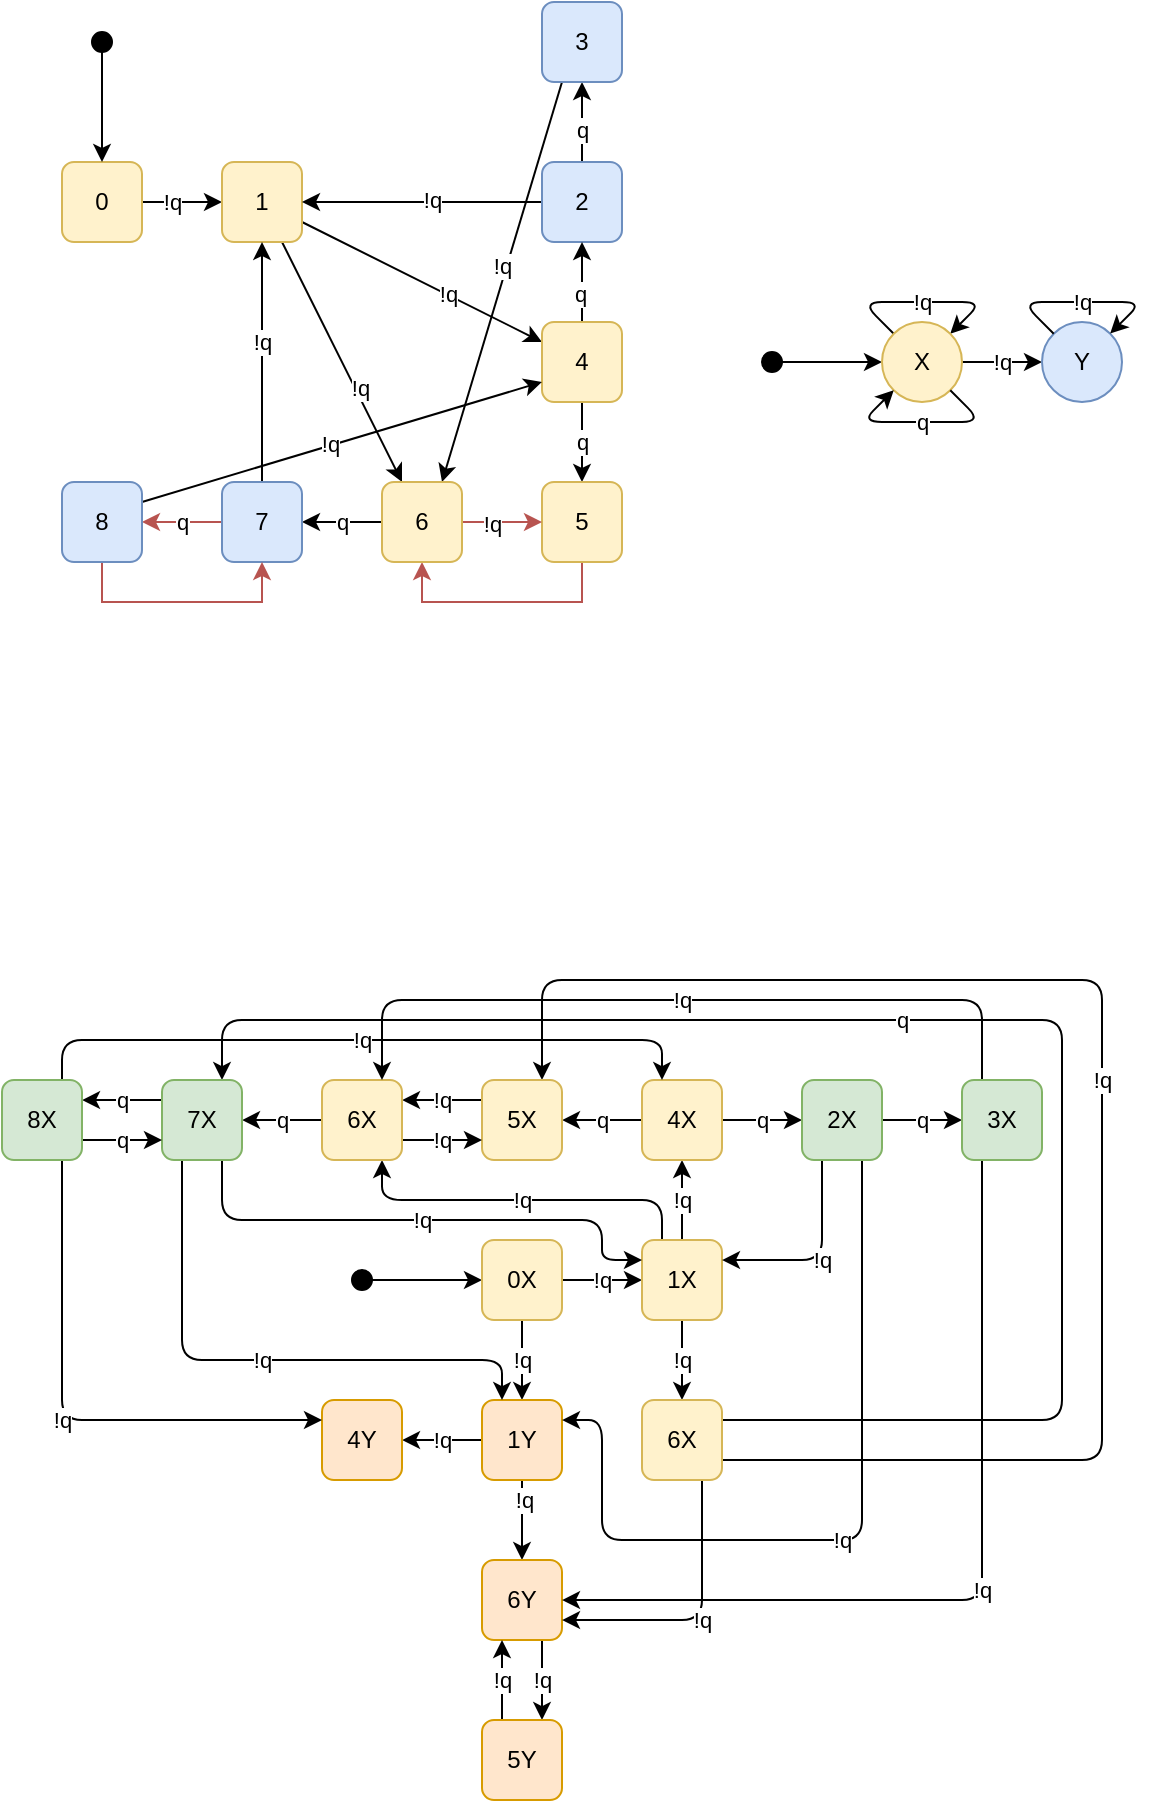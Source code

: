 <mxfile version="14.1.8" type="device"><diagram id="gNGc8Fbmpm9n7WK0tE6d" name="Page-1"><mxGraphModel dx="1422" dy="822" grid="1" gridSize="10" guides="1" tooltips="1" connect="1" arrows="1" fold="1" page="1" pageScale="1" pageWidth="827" pageHeight="1169" math="0" shadow="0"><root><mxCell id="0"/><mxCell id="1" parent="0"/><mxCell id="e2gB8dEQAPEOyFjBynUj-10" value="" style="edgeStyle=orthogonalEdgeStyle;rounded=0;orthogonalLoop=1;jettySize=auto;html=1;" edge="1" parent="1" source="e2gB8dEQAPEOyFjBynUj-1" target="e2gB8dEQAPEOyFjBynUj-2"><mxGeometry relative="1" as="geometry"/></mxCell><mxCell id="e2gB8dEQAPEOyFjBynUj-25" value="!q" style="edgeLabel;html=1;align=center;verticalAlign=middle;resizable=0;points=[];" vertex="1" connectable="0" parent="e2gB8dEQAPEOyFjBynUj-10"><mxGeometry x="-0.25" relative="1" as="geometry"><mxPoint as="offset"/></mxGeometry></mxCell><mxCell id="e2gB8dEQAPEOyFjBynUj-1" value="0" style="rounded=1;whiteSpace=wrap;html=1;fillColor=#fff2cc;strokeColor=#d6b656;" vertex="1" parent="1"><mxGeometry x="40" y="120" width="40" height="40" as="geometry"/></mxCell><mxCell id="e2gB8dEQAPEOyFjBynUj-20" style="edgeStyle=none;rounded=0;orthogonalLoop=1;jettySize=auto;html=1;exitX=0.75;exitY=1;exitDx=0;exitDy=0;entryX=0.25;entryY=0;entryDx=0;entryDy=0;" edge="1" parent="1" source="e2gB8dEQAPEOyFjBynUj-2" target="e2gB8dEQAPEOyFjBynUj-7"><mxGeometry relative="1" as="geometry"/></mxCell><mxCell id="e2gB8dEQAPEOyFjBynUj-33" value="!q" style="edgeLabel;html=1;align=center;verticalAlign=middle;resizable=0;points=[];" vertex="1" connectable="0" parent="e2gB8dEQAPEOyFjBynUj-20"><mxGeometry x="0.22" y="2" relative="1" as="geometry"><mxPoint as="offset"/></mxGeometry></mxCell><mxCell id="e2gB8dEQAPEOyFjBynUj-22" style="edgeStyle=none;rounded=0;orthogonalLoop=1;jettySize=auto;html=1;exitX=1;exitY=0.75;exitDx=0;exitDy=0;entryX=0;entryY=0.25;entryDx=0;entryDy=0;" edge="1" parent="1" source="e2gB8dEQAPEOyFjBynUj-2" target="e2gB8dEQAPEOyFjBynUj-5"><mxGeometry relative="1" as="geometry"/></mxCell><mxCell id="e2gB8dEQAPEOyFjBynUj-32" value="!q" style="edgeLabel;html=1;align=center;verticalAlign=middle;resizable=0;points=[];" vertex="1" connectable="0" parent="e2gB8dEQAPEOyFjBynUj-22"><mxGeometry x="0.204" relative="1" as="geometry"><mxPoint as="offset"/></mxGeometry></mxCell><mxCell id="e2gB8dEQAPEOyFjBynUj-2" value="1" style="rounded=1;whiteSpace=wrap;html=1;fillColor=#fff2cc;strokeColor=#d6b656;" vertex="1" parent="1"><mxGeometry x="120" y="120" width="40" height="40" as="geometry"/></mxCell><mxCell id="e2gB8dEQAPEOyFjBynUj-11" style="edgeStyle=orthogonalEdgeStyle;rounded=0;orthogonalLoop=1;jettySize=auto;html=1;exitX=0;exitY=0.5;exitDx=0;exitDy=0;" edge="1" parent="1" source="e2gB8dEQAPEOyFjBynUj-3" target="e2gB8dEQAPEOyFjBynUj-2"><mxGeometry relative="1" as="geometry"/></mxCell><mxCell id="e2gB8dEQAPEOyFjBynUj-26" value="!q" style="edgeLabel;html=1;align=center;verticalAlign=middle;resizable=0;points=[];" vertex="1" connectable="0" parent="e2gB8dEQAPEOyFjBynUj-11"><mxGeometry x="-0.077" y="-1" relative="1" as="geometry"><mxPoint as="offset"/></mxGeometry></mxCell><mxCell id="e2gB8dEQAPEOyFjBynUj-18" value="" style="edgeStyle=orthogonalEdgeStyle;rounded=0;orthogonalLoop=1;jettySize=auto;html=1;" edge="1" parent="1" source="e2gB8dEQAPEOyFjBynUj-3" target="e2gB8dEQAPEOyFjBynUj-4"><mxGeometry relative="1" as="geometry"/></mxCell><mxCell id="e2gB8dEQAPEOyFjBynUj-27" value="q" style="edgeLabel;html=1;align=center;verticalAlign=middle;resizable=0;points=[];" vertex="1" connectable="0" parent="e2gB8dEQAPEOyFjBynUj-18"><mxGeometry x="-0.21" relative="1" as="geometry"><mxPoint as="offset"/></mxGeometry></mxCell><mxCell id="e2gB8dEQAPEOyFjBynUj-3" value="2" style="rounded=1;whiteSpace=wrap;html=1;fillColor=#dae8fc;strokeColor=#6c8ebf;" vertex="1" parent="1"><mxGeometry x="280" y="120" width="40" height="40" as="geometry"/></mxCell><mxCell id="e2gB8dEQAPEOyFjBynUj-19" style="rounded=0;orthogonalLoop=1;jettySize=auto;html=1;exitX=0.25;exitY=1;exitDx=0;exitDy=0;entryX=0.75;entryY=0;entryDx=0;entryDy=0;" edge="1" parent="1" source="e2gB8dEQAPEOyFjBynUj-4" target="e2gB8dEQAPEOyFjBynUj-7"><mxGeometry relative="1" as="geometry"/></mxCell><mxCell id="e2gB8dEQAPEOyFjBynUj-36" value="!q" style="edgeLabel;html=1;align=center;verticalAlign=middle;resizable=0;points=[];" vertex="1" connectable="0" parent="e2gB8dEQAPEOyFjBynUj-19"><mxGeometry x="-0.07" y="-3" relative="1" as="geometry"><mxPoint as="offset"/></mxGeometry></mxCell><mxCell id="e2gB8dEQAPEOyFjBynUj-4" value="3" style="rounded=1;whiteSpace=wrap;html=1;fillColor=#dae8fc;strokeColor=#6c8ebf;" vertex="1" parent="1"><mxGeometry x="280" y="40" width="40" height="40" as="geometry"/></mxCell><mxCell id="e2gB8dEQAPEOyFjBynUj-12" value="" style="edgeStyle=orthogonalEdgeStyle;rounded=0;orthogonalLoop=1;jettySize=auto;html=1;" edge="1" parent="1" source="e2gB8dEQAPEOyFjBynUj-5" target="e2gB8dEQAPEOyFjBynUj-3"><mxGeometry relative="1" as="geometry"/></mxCell><mxCell id="e2gB8dEQAPEOyFjBynUj-28" value="q" style="edgeLabel;html=1;align=center;verticalAlign=middle;resizable=0;points=[];" vertex="1" connectable="0" parent="e2gB8dEQAPEOyFjBynUj-12"><mxGeometry x="-0.27" y="1" relative="1" as="geometry"><mxPoint as="offset"/></mxGeometry></mxCell><mxCell id="e2gB8dEQAPEOyFjBynUj-13" value="q" style="edgeStyle=orthogonalEdgeStyle;rounded=0;orthogonalLoop=1;jettySize=auto;html=1;" edge="1" parent="1" source="e2gB8dEQAPEOyFjBynUj-5" target="e2gB8dEQAPEOyFjBynUj-6"><mxGeometry relative="1" as="geometry"/></mxCell><mxCell id="e2gB8dEQAPEOyFjBynUj-5" value="4" style="rounded=1;whiteSpace=wrap;html=1;fillColor=#fff2cc;strokeColor=#d6b656;" vertex="1" parent="1"><mxGeometry x="280" y="200" width="40" height="40" as="geometry"/></mxCell><mxCell id="e2gB8dEQAPEOyFjBynUj-24" style="edgeStyle=orthogonalEdgeStyle;rounded=0;orthogonalLoop=1;jettySize=auto;html=1;exitX=0.5;exitY=1;exitDx=0;exitDy=0;entryX=0.5;entryY=1;entryDx=0;entryDy=0;fillColor=#f8cecc;strokeColor=#b85450;" edge="1" parent="1" source="e2gB8dEQAPEOyFjBynUj-6" target="e2gB8dEQAPEOyFjBynUj-7"><mxGeometry relative="1" as="geometry"/></mxCell><mxCell id="e2gB8dEQAPEOyFjBynUj-6" value="5" style="rounded=1;whiteSpace=wrap;html=1;fillColor=#fff2cc;strokeColor=#d6b656;" vertex="1" parent="1"><mxGeometry x="280" y="280" width="40" height="40" as="geometry"/></mxCell><mxCell id="e2gB8dEQAPEOyFjBynUj-14" value="" style="edgeStyle=orthogonalEdgeStyle;rounded=0;orthogonalLoop=1;jettySize=auto;html=1;fillColor=#f8cecc;strokeColor=#b85450;" edge="1" parent="1" source="e2gB8dEQAPEOyFjBynUj-7" target="e2gB8dEQAPEOyFjBynUj-6"><mxGeometry relative="1" as="geometry"/></mxCell><mxCell id="e2gB8dEQAPEOyFjBynUj-31" value="!q" style="edgeLabel;html=1;align=center;verticalAlign=middle;resizable=0;points=[];" vertex="1" connectable="0" parent="e2gB8dEQAPEOyFjBynUj-14"><mxGeometry x="-0.25" y="-1" relative="1" as="geometry"><mxPoint as="offset"/></mxGeometry></mxCell><mxCell id="e2gB8dEQAPEOyFjBynUj-15" value="q" style="edgeStyle=orthogonalEdgeStyle;rounded=0;orthogonalLoop=1;jettySize=auto;html=1;" edge="1" parent="1" source="e2gB8dEQAPEOyFjBynUj-7" target="e2gB8dEQAPEOyFjBynUj-8"><mxGeometry relative="1" as="geometry"/></mxCell><mxCell id="e2gB8dEQAPEOyFjBynUj-7" value="6" style="rounded=1;whiteSpace=wrap;html=1;fillColor=#fff2cc;strokeColor=#d6b656;" vertex="1" parent="1"><mxGeometry x="200" y="280" width="40" height="40" as="geometry"/></mxCell><mxCell id="e2gB8dEQAPEOyFjBynUj-16" value="q" style="edgeStyle=orthogonalEdgeStyle;rounded=0;orthogonalLoop=1;jettySize=auto;html=1;fillColor=#f8cecc;strokeColor=#b85450;" edge="1" parent="1" source="e2gB8dEQAPEOyFjBynUj-8" target="e2gB8dEQAPEOyFjBynUj-9"><mxGeometry relative="1" as="geometry"/></mxCell><mxCell id="e2gB8dEQAPEOyFjBynUj-17" style="edgeStyle=orthogonalEdgeStyle;rounded=0;orthogonalLoop=1;jettySize=auto;html=1;exitX=0.5;exitY=0;exitDx=0;exitDy=0;entryX=0.5;entryY=1;entryDx=0;entryDy=0;" edge="1" parent="1" source="e2gB8dEQAPEOyFjBynUj-8" target="e2gB8dEQAPEOyFjBynUj-2"><mxGeometry relative="1" as="geometry"/></mxCell><mxCell id="e2gB8dEQAPEOyFjBynUj-34" value="!q" style="edgeLabel;html=1;align=center;verticalAlign=middle;resizable=0;points=[];" vertex="1" connectable="0" parent="e2gB8dEQAPEOyFjBynUj-17"><mxGeometry x="0.17" relative="1" as="geometry"><mxPoint as="offset"/></mxGeometry></mxCell><mxCell id="e2gB8dEQAPEOyFjBynUj-8" value="7" style="rounded=1;whiteSpace=wrap;html=1;fillColor=#dae8fc;strokeColor=#6c8ebf;" vertex="1" parent="1"><mxGeometry x="120" y="280" width="40" height="40" as="geometry"/></mxCell><mxCell id="e2gB8dEQAPEOyFjBynUj-21" style="edgeStyle=none;rounded=0;orthogonalLoop=1;jettySize=auto;html=1;exitX=1;exitY=0.25;exitDx=0;exitDy=0;entryX=0;entryY=0.75;entryDx=0;entryDy=0;" edge="1" parent="1" source="e2gB8dEQAPEOyFjBynUj-9" target="e2gB8dEQAPEOyFjBynUj-5"><mxGeometry relative="1" as="geometry"/></mxCell><mxCell id="e2gB8dEQAPEOyFjBynUj-35" value="!q" style="edgeLabel;html=1;align=center;verticalAlign=middle;resizable=0;points=[];" vertex="1" connectable="0" parent="e2gB8dEQAPEOyFjBynUj-21"><mxGeometry x="-0.059" y="1" relative="1" as="geometry"><mxPoint as="offset"/></mxGeometry></mxCell><mxCell id="e2gB8dEQAPEOyFjBynUj-23" style="edgeStyle=orthogonalEdgeStyle;rounded=0;orthogonalLoop=1;jettySize=auto;html=1;exitX=0.5;exitY=1;exitDx=0;exitDy=0;entryX=0.5;entryY=1;entryDx=0;entryDy=0;fillColor=#f8cecc;strokeColor=#b85450;" edge="1" parent="1" source="e2gB8dEQAPEOyFjBynUj-9" target="e2gB8dEQAPEOyFjBynUj-8"><mxGeometry relative="1" as="geometry"/></mxCell><mxCell id="e2gB8dEQAPEOyFjBynUj-9" value="8" style="rounded=1;whiteSpace=wrap;html=1;fillColor=#dae8fc;strokeColor=#6c8ebf;" vertex="1" parent="1"><mxGeometry x="40" y="280" width="40" height="40" as="geometry"/></mxCell><mxCell id="e2gB8dEQAPEOyFjBynUj-38" value="" style="edgeStyle=orthogonalEdgeStyle;rounded=0;orthogonalLoop=1;jettySize=auto;html=1;" edge="1" parent="1" source="e2gB8dEQAPEOyFjBynUj-37" target="e2gB8dEQAPEOyFjBynUj-1"><mxGeometry relative="1" as="geometry"/></mxCell><mxCell id="e2gB8dEQAPEOyFjBynUj-37" value="" style="ellipse;whiteSpace=wrap;html=1;aspect=fixed;fillColor=#000000;" vertex="1" parent="1"><mxGeometry x="55" y="55" width="10" height="10" as="geometry"/></mxCell><mxCell id="e2gB8dEQAPEOyFjBynUj-40" value="" style="edgeStyle=orthogonalEdgeStyle;rounded=0;orthogonalLoop=1;jettySize=auto;html=1;" edge="1" parent="1" source="e2gB8dEQAPEOyFjBynUj-41"><mxGeometry relative="1" as="geometry"><mxPoint x="450" y="220" as="targetPoint"/></mxGeometry></mxCell><mxCell id="e2gB8dEQAPEOyFjBynUj-41" value="" style="ellipse;whiteSpace=wrap;html=1;aspect=fixed;fillColor=#000000;direction=west;" vertex="1" parent="1"><mxGeometry x="390" y="215" width="10" height="10" as="geometry"/></mxCell><mxCell id="e2gB8dEQAPEOyFjBynUj-44" value="!q" style="edgeStyle=orthogonalEdgeStyle;rounded=0;orthogonalLoop=1;jettySize=auto;html=1;" edge="1" parent="1" source="e2gB8dEQAPEOyFjBynUj-42" target="e2gB8dEQAPEOyFjBynUj-43"><mxGeometry relative="1" as="geometry"/></mxCell><mxCell id="e2gB8dEQAPEOyFjBynUj-45" value="!q" style="rounded=1;orthogonalLoop=1;jettySize=auto;html=1;exitX=0;exitY=0;exitDx=0;exitDy=0;entryX=1;entryY=0;entryDx=0;entryDy=0;" edge="1" parent="1" source="e2gB8dEQAPEOyFjBynUj-42" target="e2gB8dEQAPEOyFjBynUj-42"><mxGeometry relative="1" as="geometry"><mxPoint x="430" y="180" as="targetPoint"/><Array as="points"><mxPoint x="440" y="190"/><mxPoint x="500" y="190"/></Array></mxGeometry></mxCell><mxCell id="e2gB8dEQAPEOyFjBynUj-42" value="X" style="ellipse;whiteSpace=wrap;html=1;aspect=fixed;fillColor=#fff2cc;strokeColor=#d6b656;" vertex="1" parent="1"><mxGeometry x="450" y="200" width="40" height="40" as="geometry"/></mxCell><mxCell id="e2gB8dEQAPEOyFjBynUj-43" value="Y" style="ellipse;whiteSpace=wrap;html=1;aspect=fixed;fillColor=#dae8fc;strokeColor=#6c8ebf;" vertex="1" parent="1"><mxGeometry x="530" y="200" width="40" height="40" as="geometry"/></mxCell><mxCell id="e2gB8dEQAPEOyFjBynUj-46" value="q" style="rounded=1;orthogonalLoop=1;jettySize=auto;html=1;exitX=1;exitY=1;exitDx=0;exitDy=0;entryX=0;entryY=1;entryDx=0;entryDy=0;" edge="1" parent="1" source="e2gB8dEQAPEOyFjBynUj-42" target="e2gB8dEQAPEOyFjBynUj-42"><mxGeometry relative="1" as="geometry"><mxPoint x="455.858" y="265.858" as="targetPoint"/><mxPoint x="484.059" y="265.775" as="sourcePoint"/><Array as="points"><mxPoint x="500" y="250"/><mxPoint x="440" y="250"/></Array></mxGeometry></mxCell><mxCell id="e2gB8dEQAPEOyFjBynUj-47" value="!q" style="rounded=1;orthogonalLoop=1;jettySize=auto;html=1;exitX=0;exitY=0;exitDx=0;exitDy=0;entryX=1;entryY=0;entryDx=0;entryDy=0;" edge="1" parent="1"><mxGeometry relative="1" as="geometry"><mxPoint x="564.059" y="205.775" as="targetPoint"/><mxPoint x="535.858" y="205.858" as="sourcePoint"/><Array as="points"><mxPoint x="520" y="190"/><mxPoint x="580" y="190"/></Array></mxGeometry></mxCell><mxCell id="e2gB8dEQAPEOyFjBynUj-51" value="" style="edgeStyle=none;rounded=1;orthogonalLoop=1;jettySize=auto;html=1;" edge="1" parent="1" source="e2gB8dEQAPEOyFjBynUj-48" target="e2gB8dEQAPEOyFjBynUj-49"><mxGeometry relative="1" as="geometry"/></mxCell><mxCell id="e2gB8dEQAPEOyFjBynUj-48" value="" style="ellipse;whiteSpace=wrap;html=1;aspect=fixed;fillColor=#000000;direction=west;" vertex="1" parent="1"><mxGeometry x="185" y="674.03" width="10" height="10" as="geometry"/></mxCell><mxCell id="e2gB8dEQAPEOyFjBynUj-54" value="!q" style="edgeStyle=none;rounded=1;orthogonalLoop=1;jettySize=auto;html=1;" edge="1" parent="1" source="e2gB8dEQAPEOyFjBynUj-49" target="e2gB8dEQAPEOyFjBynUj-53"><mxGeometry relative="1" as="geometry"/></mxCell><mxCell id="e2gB8dEQAPEOyFjBynUj-55" value="!q" style="edgeStyle=none;rounded=1;orthogonalLoop=1;jettySize=auto;html=1;" edge="1" parent="1" source="e2gB8dEQAPEOyFjBynUj-49" target="e2gB8dEQAPEOyFjBynUj-52"><mxGeometry relative="1" as="geometry"/></mxCell><mxCell id="e2gB8dEQAPEOyFjBynUj-49" value="0X" style="rounded=1;whiteSpace=wrap;html=1;fillColor=#fff2cc;strokeColor=#d6b656;" vertex="1" parent="1"><mxGeometry x="250" y="659.03" width="40" height="40" as="geometry"/></mxCell><mxCell id="e2gB8dEQAPEOyFjBynUj-67" value="" style="edgeStyle=none;rounded=1;orthogonalLoop=1;jettySize=auto;html=1;" edge="1" parent="1" source="e2gB8dEQAPEOyFjBynUj-52" target="e2gB8dEQAPEOyFjBynUj-66"><mxGeometry relative="1" as="geometry"/></mxCell><mxCell id="e2gB8dEQAPEOyFjBynUj-68" value="!q" style="edgeLabel;html=1;align=center;verticalAlign=middle;resizable=0;points=[];" vertex="1" connectable="0" parent="e2gB8dEQAPEOyFjBynUj-67"><mxGeometry x="-0.478" y="-1" relative="1" as="geometry"><mxPoint x="-1" y="-9.66" as="offset"/></mxGeometry></mxCell><mxCell id="e2gB8dEQAPEOyFjBynUj-70" value="!q" style="edgeStyle=none;rounded=1;orthogonalLoop=1;jettySize=auto;html=1;" edge="1" parent="1" source="e2gB8dEQAPEOyFjBynUj-52" target="e2gB8dEQAPEOyFjBynUj-69"><mxGeometry relative="1" as="geometry"/></mxCell><mxCell id="e2gB8dEQAPEOyFjBynUj-95" value="!q" style="edgeStyle=orthogonalEdgeStyle;rounded=1;orthogonalLoop=1;jettySize=auto;html=1;exitX=0.25;exitY=0;exitDx=0;exitDy=0;entryX=0.75;entryY=1;entryDx=0;entryDy=0;" edge="1" parent="1" source="e2gB8dEQAPEOyFjBynUj-52" target="e2gB8dEQAPEOyFjBynUj-75"><mxGeometry relative="1" as="geometry"/></mxCell><mxCell id="e2gB8dEQAPEOyFjBynUj-52" value="1X" style="rounded=1;whiteSpace=wrap;html=1;fillColor=#fff2cc;strokeColor=#d6b656;" vertex="1" parent="1"><mxGeometry x="330" y="659.03" width="40" height="40" as="geometry"/></mxCell><mxCell id="e2gB8dEQAPEOyFjBynUj-57" value="!q" style="edgeStyle=none;rounded=1;orthogonalLoop=1;jettySize=auto;html=1;" edge="1" parent="1" source="e2gB8dEQAPEOyFjBynUj-53" target="e2gB8dEQAPEOyFjBynUj-56"><mxGeometry relative="1" as="geometry"/></mxCell><mxCell id="e2gB8dEQAPEOyFjBynUj-59" value="" style="edgeStyle=none;rounded=1;orthogonalLoop=1;jettySize=auto;html=1;" edge="1" parent="1" source="e2gB8dEQAPEOyFjBynUj-53" target="e2gB8dEQAPEOyFjBynUj-58"><mxGeometry relative="1" as="geometry"/></mxCell><mxCell id="e2gB8dEQAPEOyFjBynUj-60" value="!q" style="edgeLabel;html=1;align=center;verticalAlign=middle;resizable=0;points=[];" vertex="1" connectable="0" parent="e2gB8dEQAPEOyFjBynUj-59"><mxGeometry x="-0.5" y="1" relative="1" as="geometry"><mxPoint as="offset"/></mxGeometry></mxCell><mxCell id="e2gB8dEQAPEOyFjBynUj-53" value="1Y" style="rounded=1;whiteSpace=wrap;html=1;fillColor=#ffe6cc;strokeColor=#d79b00;" vertex="1" parent="1"><mxGeometry x="250" y="739.03" width="40" height="40" as="geometry"/></mxCell><mxCell id="e2gB8dEQAPEOyFjBynUj-56" value="4Y" style="rounded=1;whiteSpace=wrap;html=1;fillColor=#ffe6cc;strokeColor=#d79b00;" vertex="1" parent="1"><mxGeometry x="170" y="739.03" width="40" height="40" as="geometry"/></mxCell><mxCell id="e2gB8dEQAPEOyFjBynUj-62" value="!q" style="edgeStyle=none;rounded=1;orthogonalLoop=1;jettySize=auto;html=1;exitX=0.75;exitY=1;exitDx=0;exitDy=0;entryX=0.75;entryY=0;entryDx=0;entryDy=0;" edge="1" parent="1" source="e2gB8dEQAPEOyFjBynUj-58" target="e2gB8dEQAPEOyFjBynUj-61"><mxGeometry relative="1" as="geometry"/></mxCell><mxCell id="e2gB8dEQAPEOyFjBynUj-58" value="6Y" style="rounded=1;whiteSpace=wrap;html=1;fillColor=#ffe6cc;strokeColor=#d79b00;" vertex="1" parent="1"><mxGeometry x="250" y="819.03" width="40" height="40" as="geometry"/></mxCell><mxCell id="e2gB8dEQAPEOyFjBynUj-63" value="!q" style="edgeStyle=none;rounded=1;orthogonalLoop=1;jettySize=auto;html=1;exitX=0.25;exitY=0;exitDx=0;exitDy=0;entryX=0.25;entryY=1;entryDx=0;entryDy=0;" edge="1" parent="1" source="e2gB8dEQAPEOyFjBynUj-61" target="e2gB8dEQAPEOyFjBynUj-58"><mxGeometry relative="1" as="geometry"/></mxCell><mxCell id="e2gB8dEQAPEOyFjBynUj-61" value="5Y" style="rounded=1;whiteSpace=wrap;html=1;fillColor=#ffe6cc;strokeColor=#d79b00;" vertex="1" parent="1"><mxGeometry x="250" y="899.03" width="40" height="40" as="geometry"/></mxCell><mxCell id="e2gB8dEQAPEOyFjBynUj-72" value="q" style="edgeStyle=none;rounded=1;orthogonalLoop=1;jettySize=auto;html=1;" edge="1" parent="1" source="e2gB8dEQAPEOyFjBynUj-66" target="e2gB8dEQAPEOyFjBynUj-71"><mxGeometry relative="1" as="geometry"/></mxCell><mxCell id="e2gB8dEQAPEOyFjBynUj-74" value="q" style="edgeStyle=none;rounded=1;orthogonalLoop=1;jettySize=auto;html=1;" edge="1" parent="1" source="e2gB8dEQAPEOyFjBynUj-66" target="e2gB8dEQAPEOyFjBynUj-73"><mxGeometry relative="1" as="geometry"/></mxCell><mxCell id="e2gB8dEQAPEOyFjBynUj-66" value="4X" style="rounded=1;whiteSpace=wrap;html=1;fillColor=#fff2cc;strokeColor=#d6b656;" vertex="1" parent="1"><mxGeometry x="330" y="579.03" width="40" height="40" as="geometry"/></mxCell><mxCell id="e2gB8dEQAPEOyFjBynUj-97" value="q" style="edgeStyle=orthogonalEdgeStyle;rounded=1;orthogonalLoop=1;jettySize=auto;html=1;exitX=1;exitY=0.25;exitDx=0;exitDy=0;entryX=0.75;entryY=0;entryDx=0;entryDy=0;" edge="1" parent="1" source="e2gB8dEQAPEOyFjBynUj-69" target="e2gB8dEQAPEOyFjBynUj-78"><mxGeometry x="0.098" relative="1" as="geometry"><mxPoint x="600" y="509.03" as="targetPoint"/><Array as="points"><mxPoint x="540" y="749"/><mxPoint x="540" y="549"/><mxPoint x="120" y="549"/></Array><mxPoint as="offset"/></mxGeometry></mxCell><mxCell id="e2gB8dEQAPEOyFjBynUj-98" value="!q" style="edgeStyle=orthogonalEdgeStyle;rounded=1;orthogonalLoop=1;jettySize=auto;html=1;exitX=1;exitY=0.75;exitDx=0;exitDy=0;entryX=0.75;entryY=0;entryDx=0;entryDy=0;" edge="1" parent="1" source="e2gB8dEQAPEOyFjBynUj-69" target="e2gB8dEQAPEOyFjBynUj-73"><mxGeometry relative="1" as="geometry"><Array as="points"><mxPoint x="560" y="769"/><mxPoint x="560" y="529"/><mxPoint x="280" y="529"/></Array></mxGeometry></mxCell><mxCell id="e2gB8dEQAPEOyFjBynUj-99" value="!q" style="edgeStyle=orthogonalEdgeStyle;rounded=1;orthogonalLoop=1;jettySize=auto;html=1;exitX=0.75;exitY=1;exitDx=0;exitDy=0;entryX=1;entryY=0.75;entryDx=0;entryDy=0;" edge="1" parent="1" source="e2gB8dEQAPEOyFjBynUj-69" target="e2gB8dEQAPEOyFjBynUj-58"><mxGeometry relative="1" as="geometry"/></mxCell><mxCell id="e2gB8dEQAPEOyFjBynUj-69" value="6X" style="rounded=1;whiteSpace=wrap;html=1;fillColor=#fff2cc;strokeColor=#d6b656;" vertex="1" parent="1"><mxGeometry x="330" y="739.03" width="40" height="40" as="geometry"/></mxCell><mxCell id="e2gB8dEQAPEOyFjBynUj-90" value="q" style="edgeStyle=orthogonalEdgeStyle;rounded=1;orthogonalLoop=1;jettySize=auto;html=1;" edge="1" parent="1" source="e2gB8dEQAPEOyFjBynUj-71" target="e2gB8dEQAPEOyFjBynUj-87"><mxGeometry relative="1" as="geometry"/></mxCell><mxCell id="e2gB8dEQAPEOyFjBynUj-93" value="!q" style="edgeStyle=orthogonalEdgeStyle;rounded=1;orthogonalLoop=1;jettySize=auto;html=1;exitX=0.25;exitY=1;exitDx=0;exitDy=0;entryX=1;entryY=0.25;entryDx=0;entryDy=0;" edge="1" parent="1" source="e2gB8dEQAPEOyFjBynUj-71" target="e2gB8dEQAPEOyFjBynUj-52"><mxGeometry relative="1" as="geometry"/></mxCell><mxCell id="e2gB8dEQAPEOyFjBynUj-94" value="!q" style="edgeStyle=orthogonalEdgeStyle;rounded=1;orthogonalLoop=1;jettySize=auto;html=1;exitX=0.75;exitY=1;exitDx=0;exitDy=0;entryX=1;entryY=0.25;entryDx=0;entryDy=0;" edge="1" parent="1" source="e2gB8dEQAPEOyFjBynUj-71" target="e2gB8dEQAPEOyFjBynUj-53"><mxGeometry relative="1" as="geometry"><Array as="points"><mxPoint x="440" y="809.03"/><mxPoint x="310" y="809.03"/><mxPoint x="310" y="749.03"/></Array></mxGeometry></mxCell><mxCell id="e2gB8dEQAPEOyFjBynUj-71" value="2X" style="rounded=1;whiteSpace=wrap;html=1;fillColor=#d5e8d4;strokeColor=#82b366;" vertex="1" parent="1"><mxGeometry x="410" y="579.03" width="40" height="40" as="geometry"/></mxCell><mxCell id="e2gB8dEQAPEOyFjBynUj-76" value="!q" style="edgeStyle=none;rounded=1;orthogonalLoop=1;jettySize=auto;html=1;entryX=1;entryY=0.25;entryDx=0;entryDy=0;exitX=0;exitY=0.25;exitDx=0;exitDy=0;" edge="1" parent="1" source="e2gB8dEQAPEOyFjBynUj-73" target="e2gB8dEQAPEOyFjBynUj-75"><mxGeometry relative="1" as="geometry"/></mxCell><mxCell id="e2gB8dEQAPEOyFjBynUj-73" value="5X" style="rounded=1;whiteSpace=wrap;html=1;fillColor=#fff2cc;strokeColor=#d6b656;" vertex="1" parent="1"><mxGeometry x="250" y="579.03" width="40" height="40" as="geometry"/></mxCell><mxCell id="e2gB8dEQAPEOyFjBynUj-77" value="!q" style="edgeStyle=none;rounded=1;orthogonalLoop=1;jettySize=auto;html=1;exitX=1;exitY=0.75;exitDx=0;exitDy=0;entryX=0;entryY=0.75;entryDx=0;entryDy=0;" edge="1" parent="1" source="e2gB8dEQAPEOyFjBynUj-75" target="e2gB8dEQAPEOyFjBynUj-73"><mxGeometry relative="1" as="geometry"/></mxCell><mxCell id="e2gB8dEQAPEOyFjBynUj-79" value="q" style="edgeStyle=none;rounded=1;orthogonalLoop=1;jettySize=auto;html=1;" edge="1" parent="1" source="e2gB8dEQAPEOyFjBynUj-75" target="e2gB8dEQAPEOyFjBynUj-78"><mxGeometry relative="1" as="geometry"/></mxCell><mxCell id="e2gB8dEQAPEOyFjBynUj-75" value="6X" style="rounded=1;whiteSpace=wrap;html=1;fillColor=#fff2cc;strokeColor=#d6b656;" vertex="1" parent="1"><mxGeometry x="170" y="579.03" width="40" height="40" as="geometry"/></mxCell><mxCell id="e2gB8dEQAPEOyFjBynUj-81" value="q" style="edgeStyle=none;rounded=1;orthogonalLoop=1;jettySize=auto;html=1;entryX=1;entryY=0.25;entryDx=0;entryDy=0;exitX=0;exitY=0.25;exitDx=0;exitDy=0;" edge="1" parent="1" source="e2gB8dEQAPEOyFjBynUj-78" target="e2gB8dEQAPEOyFjBynUj-80"><mxGeometry relative="1" as="geometry"/></mxCell><mxCell id="e2gB8dEQAPEOyFjBynUj-85" value="!q" style="edgeStyle=orthogonalEdgeStyle;rounded=1;orthogonalLoop=1;jettySize=auto;html=1;exitX=0.75;exitY=1;exitDx=0;exitDy=0;entryX=0;entryY=0.25;entryDx=0;entryDy=0;" edge="1" parent="1" source="e2gB8dEQAPEOyFjBynUj-78" target="e2gB8dEQAPEOyFjBynUj-52"><mxGeometry relative="1" as="geometry"><Array as="points"><mxPoint x="120" y="649.03"/><mxPoint x="310" y="649.03"/><mxPoint x="310" y="669.03"/></Array></mxGeometry></mxCell><mxCell id="e2gB8dEQAPEOyFjBynUj-86" value="!q" style="edgeStyle=orthogonalEdgeStyle;rounded=1;orthogonalLoop=1;jettySize=auto;html=1;exitX=0.25;exitY=1;exitDx=0;exitDy=0;entryX=0.25;entryY=0;entryDx=0;entryDy=0;" edge="1" parent="1" source="e2gB8dEQAPEOyFjBynUj-78" target="e2gB8dEQAPEOyFjBynUj-53"><mxGeometry relative="1" as="geometry"><Array as="points"><mxPoint x="100" y="719.03"/><mxPoint x="260" y="719.03"/></Array></mxGeometry></mxCell><mxCell id="e2gB8dEQAPEOyFjBynUj-78" value="7X" style="rounded=1;whiteSpace=wrap;html=1;fillColor=#d5e8d4;strokeColor=#82b366;" vertex="1" parent="1"><mxGeometry x="90" y="579.03" width="40" height="40" as="geometry"/></mxCell><mxCell id="e2gB8dEQAPEOyFjBynUj-82" value="q" style="edgeStyle=none;rounded=1;orthogonalLoop=1;jettySize=auto;html=1;exitX=1;exitY=0.75;exitDx=0;exitDy=0;entryX=0;entryY=0.75;entryDx=0;entryDy=0;" edge="1" parent="1" source="e2gB8dEQAPEOyFjBynUj-80" target="e2gB8dEQAPEOyFjBynUj-78"><mxGeometry relative="1" as="geometry"/></mxCell><mxCell id="e2gB8dEQAPEOyFjBynUj-83" value="!q" style="edgeStyle=orthogonalEdgeStyle;rounded=1;orthogonalLoop=1;jettySize=auto;html=1;exitX=0.75;exitY=0;exitDx=0;exitDy=0;entryX=0.25;entryY=0;entryDx=0;entryDy=0;" edge="1" parent="1" source="e2gB8dEQAPEOyFjBynUj-80" target="e2gB8dEQAPEOyFjBynUj-66"><mxGeometry relative="1" as="geometry"/></mxCell><mxCell id="e2gB8dEQAPEOyFjBynUj-84" value="!q" style="edgeStyle=orthogonalEdgeStyle;rounded=1;orthogonalLoop=1;jettySize=auto;html=1;exitX=0.75;exitY=1;exitDx=0;exitDy=0;entryX=0;entryY=0.25;entryDx=0;entryDy=0;" edge="1" parent="1" source="e2gB8dEQAPEOyFjBynUj-80" target="e2gB8dEQAPEOyFjBynUj-56"><mxGeometry relative="1" as="geometry"/></mxCell><mxCell id="e2gB8dEQAPEOyFjBynUj-80" value="8X" style="rounded=1;whiteSpace=wrap;html=1;fillColor=#d5e8d4;strokeColor=#82b366;" vertex="1" parent="1"><mxGeometry x="10" y="579.03" width="40" height="40" as="geometry"/></mxCell><mxCell id="e2gB8dEQAPEOyFjBynUj-91" value="!q" style="edgeStyle=orthogonalEdgeStyle;rounded=1;orthogonalLoop=1;jettySize=auto;html=1;exitX=0.25;exitY=0;exitDx=0;exitDy=0;entryX=0.75;entryY=0;entryDx=0;entryDy=0;" edge="1" parent="1" source="e2gB8dEQAPEOyFjBynUj-87" target="e2gB8dEQAPEOyFjBynUj-75"><mxGeometry relative="1" as="geometry"><Array as="points"><mxPoint x="500" y="539.03"/><mxPoint x="200" y="539.03"/></Array></mxGeometry></mxCell><mxCell id="e2gB8dEQAPEOyFjBynUj-92" value="!q" style="edgeStyle=orthogonalEdgeStyle;rounded=1;orthogonalLoop=1;jettySize=auto;html=1;exitX=0.25;exitY=1;exitDx=0;exitDy=0;entryX=1;entryY=0.5;entryDx=0;entryDy=0;" edge="1" parent="1" source="e2gB8dEQAPEOyFjBynUj-87" target="e2gB8dEQAPEOyFjBynUj-58"><mxGeometry relative="1" as="geometry"/></mxCell><mxCell id="e2gB8dEQAPEOyFjBynUj-87" value="3X" style="rounded=1;whiteSpace=wrap;html=1;fillColor=#d5e8d4;strokeColor=#82b366;" vertex="1" parent="1"><mxGeometry x="490" y="579.03" width="40" height="40" as="geometry"/></mxCell></root></mxGraphModel></diagram></mxfile>